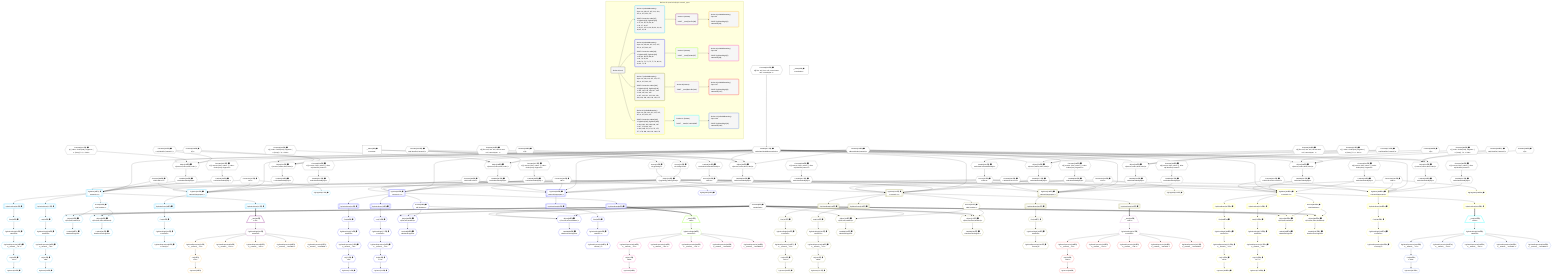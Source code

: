 %%{init: {'themeVariables': { 'fontSize': '12px'}}}%%
graph TD
    classDef path fill:#eee,stroke:#000,color:#000
    classDef plan fill:#fff,stroke-width:1px,color:#000
    classDef itemplan fill:#fff,stroke-width:2px,color:#000
    classDef unbatchedplan fill:#dff,stroke-width:1px,color:#000
    classDef sideeffectplan fill:#fcc,stroke-width:2px,color:#000
    classDef bucket fill:#f6f6f6,color:#000,stroke-width:2px,text-align:left


    %% plan dependencies
    Object215{{"Object[215∈0] ➊<br />ᐸ{reverse,orders,alias,codec}ᐳ"}}:::plan
    Lambda207{{"Lambda[207∈0] ➊<br />ᐸcalculateShouldReverseOrderᐳ"}}:::plan
    Constant212{{"Constant[212∈0] ➊<br />ᐸ[ { codec: Codec(int4), fragment: { n: [Array], f: 0, c: 266ᐳ"}}:::plan
    Constant213{{"Constant[213∈0] ➊<br />ᐸsql.identifier(”network”)ᐳ"}}:::plan
    Constant214{{"Constant[214∈0] ➊<br />ᐸRecordCodec(network)ᐳ"}}:::plan
    Lambda207 & Constant212 & Constant213 & Constant214 --> Object215
    Object231{{"Object[231∈0] ➊<br />ᐸ{reverse,orders,alias,codec}ᐳ"}}:::plan
    Constant228{{"Constant[228∈0] ➊<br />ᐸ[]ᐳ"}}:::plan
    Lambda207 & Constant228 & Constant213 & Constant214 --> Object231
    Object246{{"Object[246∈0] ➊<br />ᐸ{reverse,orders,alias,codec}ᐳ"}}:::plan
    Constant243{{"Constant[243∈0] ➊<br />ᐸ[ { codec: Codec(int4), fragment: { n: [Array], f: 0, c: 266ᐳ"}}:::plan
    Constant244{{"Constant[244∈0] ➊<br />ᐸsql.identifier(”network”)ᐳ"}}:::plan
    Lambda207 & Constant243 & Constant244 & Constant214 --> Object246
    Object261{{"Object[261∈0] ➊<br />ᐸ{reverse,orders,alias,codec}ᐳ"}}:::plan
    Constant258{{"Constant[258∈0] ➊<br />ᐸ[]ᐳ"}}:::plan
    Lambda207 & Constant258 & Constant244 & Constant214 --> Object261
    Object276{{"Object[276∈0] ➊<br />ᐸ{reverse,orders,alias,codec}ᐳ"}}:::plan
    Constant273{{"Constant[273∈0] ➊<br />ᐸ[ { codec: Codec(int4), fragment: { n: [Array], f: 0, c: 266ᐳ"}}:::plan
    Constant274{{"Constant[274∈0] ➊<br />ᐸsql.identifier(”network”)ᐳ"}}:::plan
    Lambda207 & Constant273 & Constant274 & Constant214 --> Object276
    Object291{{"Object[291∈0] ➊<br />ᐸ{reverse,orders,alias,codec}ᐳ"}}:::plan
    Constant288{{"Constant[288∈0] ➊<br />ᐸ[]ᐳ"}}:::plan
    Lambda207 & Constant288 & Constant274 & Constant214 --> Object291
    Object306{{"Object[306∈0] ➊<br />ᐸ{reverse,orders,alias,codec}ᐳ"}}:::plan
    Constant303{{"Constant[303∈0] ➊<br />ᐸ[ { codec: Codec(int4), fragment: { n: [Array], f: 0, c: 266ᐳ"}}:::plan
    Constant304{{"Constant[304∈0] ➊<br />ᐸsql.identifier(”network”)ᐳ"}}:::plan
    Lambda207 & Constant303 & Constant304 & Constant214 --> Object306
    Object321{{"Object[321∈0] ➊<br />ᐸ{reverse,orders,alias,codec}ᐳ"}}:::plan
    Constant318{{"Constant[318∈0] ➊<br />ᐸ[]ᐳ"}}:::plan
    Lambda207 & Constant318 & Constant304 & Constant214 --> Object321
    Object14{{"Object[14∈0] ➊<br />ᐸ{pgSettings,withPgClient}ᐳ"}}:::plan
    Access12{{"Access[12∈0] ➊<br />ᐸ2.pgSettingsᐳ"}}:::plan
    Access13{{"Access[13∈0] ➊<br />ᐸ2.withPgClientᐳ"}}:::plan
    Access12 & Access13 --> Object14
    __Value2["__Value[2∈0] ➊<br />ᐸcontextᐳ"]:::plan
    __Value2 --> Access12
    __Value2 --> Access13
    Constant332{{"Constant[332∈0] ➊<br />ᐸ§{ first: null, last: null, cursorLower: null, cursorUpper: ᐳ"}}:::plan
    Constant332 --> Lambda207
    Lambda210{{"Lambda[210∈0] ➊<br />ᐸcalculateLimitAndOffsetSQLᐳ"}}:::plan
    Constant333{{"Constant[333∈0] ➊<br />ᐸ§{ first: null, last: null, cursorLower: null, cursorUpper: ᐳ"}}:::plan
    Constant333 --> Lambda210
    Access211{{"Access[211∈0] ➊<br />ᐸ210.0ᐳ"}}:::plan
    Lambda210 --> Access211
    Lambda216{{"Lambda[216∈0] ➊<br />ᐸcalculateOrderBySQLᐳ"}}:::plan
    Object215 --> Lambda216
    Lambda222{{"Lambda[222∈0] ➊<br />ᐸcalculateOrderBySQLᐳ"}}:::plan
    Constant335{{"Constant[335∈0] ➊<br />ᐸ§{ reverse: false, orders: [ { codec: Codec(int4), fragment:ᐳ"}}:::plan
    Constant335 --> Lambda222
    Lambda226{{"Lambda[226∈0] ➊<br />ᐸcalculateLimitAndOffsetSQLᐳ"}}:::plan
    Constant334{{"Constant[334∈0] ➊<br />ᐸ§{ first: null, last: null, cursorLower: null, cursorUpper: ᐳ"}}:::plan
    Constant334 --> Lambda226
    Access227{{"Access[227∈0] ➊<br />ᐸ226.0ᐳ"}}:::plan
    Lambda226 --> Access227
    Lambda232{{"Lambda[232∈0] ➊<br />ᐸcalculateOrderBySQLᐳ"}}:::plan
    Object231 --> Lambda232
    Lambda237{{"Lambda[237∈0] ➊<br />ᐸcalculateOrderBySQLᐳ"}}:::plan
    Constant336{{"Constant[336∈0] ➊<br />ᐸ§{ reverse: false, orders: [], alias: sql.identifier(”networᐳ"}}:::plan
    Constant336 --> Lambda237
    Lambda247{{"Lambda[247∈0] ➊<br />ᐸcalculateOrderBySQLᐳ"}}:::plan
    Object246 --> Lambda247
    Lambda252{{"Lambda[252∈0] ➊<br />ᐸcalculateOrderBySQLᐳ"}}:::plan
    Constant337{{"Constant[337∈0] ➊<br />ᐸ§{ reverse: false, orders: [ { codec: Codec(int4), fragment:ᐳ"}}:::plan
    Constant337 --> Lambda252
    Lambda262{{"Lambda[262∈0] ➊<br />ᐸcalculateOrderBySQLᐳ"}}:::plan
    Object261 --> Lambda262
    Lambda267{{"Lambda[267∈0] ➊<br />ᐸcalculateOrderBySQLᐳ"}}:::plan
    Constant338{{"Constant[338∈0] ➊<br />ᐸ§{ reverse: false, orders: [], alias: sql.identifier(”networᐳ"}}:::plan
    Constant338 --> Lambda267
    Lambda277{{"Lambda[277∈0] ➊<br />ᐸcalculateOrderBySQLᐳ"}}:::plan
    Object276 --> Lambda277
    Lambda282{{"Lambda[282∈0] ➊<br />ᐸcalculateOrderBySQLᐳ"}}:::plan
    Constant339{{"Constant[339∈0] ➊<br />ᐸ§{ reverse: false, orders: [ { codec: Codec(int4), fragment:ᐳ"}}:::plan
    Constant339 --> Lambda282
    Lambda292{{"Lambda[292∈0] ➊<br />ᐸcalculateOrderBySQLᐳ"}}:::plan
    Object291 --> Lambda292
    Lambda297{{"Lambda[297∈0] ➊<br />ᐸcalculateOrderBySQLᐳ"}}:::plan
    Constant340{{"Constant[340∈0] ➊<br />ᐸ§{ reverse: false, orders: [], alias: sql.identifier(”networᐳ"}}:::plan
    Constant340 --> Lambda297
    Lambda307{{"Lambda[307∈0] ➊<br />ᐸcalculateOrderBySQLᐳ"}}:::plan
    Object306 --> Lambda307
    Lambda312{{"Lambda[312∈0] ➊<br />ᐸcalculateOrderBySQLᐳ"}}:::plan
    Constant341{{"Constant[341∈0] ➊<br />ᐸ§{ reverse: false, orders: [ { codec: Codec(int4), fragment:ᐳ"}}:::plan
    Constant341 --> Lambda312
    Lambda322{{"Lambda[322∈0] ➊<br />ᐸcalculateOrderBySQLᐳ"}}:::plan
    Object321 --> Lambda322
    Lambda327{{"Lambda[327∈0] ➊<br />ᐸcalculateOrderBySQLᐳ"}}:::plan
    Constant342{{"Constant[342∈0] ➊<br />ᐸ§{ reverse: false, orders: [], alias: sql.identifier(”networᐳ"}}:::plan
    Constant342 --> Lambda327
    __Value4["__Value[4∈0] ➊<br />ᐸrootValueᐳ"]:::plan
    Constant6{{"Constant[6∈0] ➊<br />ᐸundefinedᐳ"}}:::plan
    Connection15{{"Connection[15∈0] ➊<br />ᐸ11ᐳ"}}:::plan
    Connection64{{"Connection[64∈0] ➊<br />ᐸ62ᐳ"}}:::plan
    Connection113{{"Connection[113∈0] ➊<br />ᐸ111ᐳ"}}:::plan
    Connection162{{"Connection[162∈0] ➊<br />ᐸ160ᐳ"}}:::plan
    Constant328{{"Constant[328∈0] ➊<br />ᐸ'192.168.0.0'ᐳ"}}:::plan
    Constant329{{"Constant[329∈0] ➊<br />ᐸ'192.168.0.0/16'ᐳ"}}:::plan
    Constant330{{"Constant[330∈0] ➊<br />ᐸ'08:00:2b:01:02:03'ᐳ"}}:::plan
    Constant331{{"Constant[331∈0] ➊<br />ᐸ'08:00:2b:01:02:03:04:05'ᐳ"}}:::plan
    PgSelect16[["PgSelect[16∈1] ➊<br />ᐸnetwork+1ᐳ"]]:::plan
    Object14 & Constant328 & Connection15 & Lambda207 & Access211 & Lambda216 & Lambda222 --> PgSelect16
    PgSelect41[["PgSelect[41∈1] ➊<br />ᐸnetwork(aggregate)ᐳ"]]:::plan
    Object14 & Constant328 & Connection15 & Lambda207 & Access227 & Lambda232 & Lambda237 --> PgSelect41
    Object39{{"Object[39∈1] ➊<br />ᐸ{first,last,offset,hasMore}ᐳ"}}:::plan
    Access34{{"Access[34∈1] ➊<br />ᐸ16.hasMoreᐳ"}}:::plan
    Constant6 & Constant6 & Constant6 & Access34 --> Object39
    Object35{{"Object[35∈1] ➊<br />ᐸ{first,last,hasMore}ᐳ"}}:::plan
    Constant6 & Constant6 & Access34 --> Object35
    PgPageInfo17{{"PgPageInfo[17∈1] ➊"}}:::plan
    Connection15 --> PgPageInfo17
    First19{{"First[19∈1] ➊"}}:::plan
    PgSelectRows20[["PgSelectRows[20∈1] ➊"]]:::plan
    PgSelectRows20 --> First19
    PgSelect16 --> PgSelectRows20
    PgSelectSingle21{{"PgSelectSingle[21∈1] ➊<br />ᐸnetworkᐳ"}}:::plan
    First19 --> PgSelectSingle21
    PgCursor22{{"PgCursor[22∈1] ➊"}}:::plan
    List24{{"List[24∈1] ➊<br />ᐸ23ᐳ"}}:::plan
    List24 --> PgCursor22
    PgClassExpression23{{"PgClassExpression[23∈1] ➊<br />ᐸ__network__.”id”ᐳ"}}:::plan
    PgSelectSingle21 --> PgClassExpression23
    PgClassExpression23 --> List24
    Last26{{"Last[26∈1] ➊"}}:::plan
    PgSelectRows27[["PgSelectRows[27∈1] ➊"]]:::plan
    PgSelectRows27 --> Last26
    PgSelect16 --> PgSelectRows27
    PgSelectSingle28{{"PgSelectSingle[28∈1] ➊<br />ᐸnetworkᐳ"}}:::plan
    Last26 --> PgSelectSingle28
    PgCursor29{{"PgCursor[29∈1] ➊"}}:::plan
    List31{{"List[31∈1] ➊<br />ᐸ30ᐳ"}}:::plan
    List31 --> PgCursor29
    PgClassExpression30{{"PgClassExpression[30∈1] ➊<br />ᐸ__network__.”id”ᐳ"}}:::plan
    PgSelectSingle28 --> PgClassExpression30
    PgClassExpression30 --> List31
    PgSelect16 --> Access34
    Lambda36{{"Lambda[36∈1] ➊<br />ᐸhasNextPageCbᐳ"}}:::plan
    Object35 --> Lambda36
    Lambda40{{"Lambda[40∈1] ➊<br />ᐸhasPreviousPageCbᐳ"}}:::plan
    Object39 --> Lambda40
    First42{{"First[42∈1] ➊"}}:::plan
    PgSelectRows43[["PgSelectRows[43∈1] ➊"]]:::plan
    PgSelectRows43 --> First42
    PgSelect41 --> PgSelectRows43
    PgSelectSingle44{{"PgSelectSingle[44∈1] ➊<br />ᐸnetworkᐳ"}}:::plan
    First42 --> PgSelectSingle44
    PgClassExpression45{{"PgClassExpression[45∈1] ➊<br />ᐸcount(*)ᐳ"}}:::plan
    PgSelectSingle44 --> PgClassExpression45
    PgSelectRows47[["PgSelectRows[47∈1] ➊"]]:::plan
    PgSelect16 --> PgSelectRows47
    __Item48[/"__Item[48∈2]<br />ᐸ47ᐳ"\]:::itemplan
    PgSelectRows47 ==> __Item48
    PgSelectSingle49{{"PgSelectSingle[49∈2]<br />ᐸnetworkᐳ"}}:::plan
    __Item48 --> PgSelectSingle49
    PgCursor50{{"PgCursor[50∈3]"}}:::plan
    List52{{"List[52∈3]<br />ᐸ51ᐳ"}}:::plan
    List52 --> PgCursor50
    PgClassExpression51{{"PgClassExpression[51∈3]<br />ᐸ__network__.”id”ᐳ"}}:::plan
    PgSelectSingle49 --> PgClassExpression51
    PgClassExpression51 --> List52
    PgClassExpression54{{"PgClassExpression[54∈3]<br />ᐸ__network__.”inet”ᐳ"}}:::plan
    PgSelectSingle49 --> PgClassExpression54
    PgClassExpression55{{"PgClassExpression[55∈3]<br />ᐸ__network__.”cidr”ᐳ"}}:::plan
    PgSelectSingle49 --> PgClassExpression55
    PgClassExpression56{{"PgClassExpression[56∈3]<br />ᐸ__network__.”macaddr”ᐳ"}}:::plan
    PgSelectSingle49 --> PgClassExpression56
    PgClassExpression57{{"PgClassExpression[57∈3]<br />ᐸ__network__.”macaddr8”ᐳ"}}:::plan
    PgSelectSingle49 --> PgClassExpression57
    PgSelect65[["PgSelect[65∈4] ➊<br />ᐸnetwork+1ᐳ"]]:::plan
    Object14 & Constant329 & Connection64 & Lambda207 & Access211 & Lambda247 & Lambda252 --> PgSelect65
    PgSelect90[["PgSelect[90∈4] ➊<br />ᐸnetwork(aggregate)ᐳ"]]:::plan
    Object14 & Constant329 & Connection64 & Lambda207 & Access227 & Lambda262 & Lambda267 --> PgSelect90
    Object88{{"Object[88∈4] ➊<br />ᐸ{first,last,offset,hasMore}ᐳ"}}:::plan
    Access83{{"Access[83∈4] ➊<br />ᐸ65.hasMoreᐳ"}}:::plan
    Constant6 & Constant6 & Constant6 & Access83 --> Object88
    Object84{{"Object[84∈4] ➊<br />ᐸ{first,last,hasMore}ᐳ"}}:::plan
    Constant6 & Constant6 & Access83 --> Object84
    PgPageInfo66{{"PgPageInfo[66∈4] ➊"}}:::plan
    Connection64 --> PgPageInfo66
    First68{{"First[68∈4] ➊"}}:::plan
    PgSelectRows69[["PgSelectRows[69∈4] ➊"]]:::plan
    PgSelectRows69 --> First68
    PgSelect65 --> PgSelectRows69
    PgSelectSingle70{{"PgSelectSingle[70∈4] ➊<br />ᐸnetworkᐳ"}}:::plan
    First68 --> PgSelectSingle70
    PgCursor71{{"PgCursor[71∈4] ➊"}}:::plan
    List73{{"List[73∈4] ➊<br />ᐸ72ᐳ"}}:::plan
    List73 --> PgCursor71
    PgClassExpression72{{"PgClassExpression[72∈4] ➊<br />ᐸ__network__.”id”ᐳ"}}:::plan
    PgSelectSingle70 --> PgClassExpression72
    PgClassExpression72 --> List73
    Last75{{"Last[75∈4] ➊"}}:::plan
    PgSelectRows76[["PgSelectRows[76∈4] ➊"]]:::plan
    PgSelectRows76 --> Last75
    PgSelect65 --> PgSelectRows76
    PgSelectSingle77{{"PgSelectSingle[77∈4] ➊<br />ᐸnetworkᐳ"}}:::plan
    Last75 --> PgSelectSingle77
    PgCursor78{{"PgCursor[78∈4] ➊"}}:::plan
    List80{{"List[80∈4] ➊<br />ᐸ79ᐳ"}}:::plan
    List80 --> PgCursor78
    PgClassExpression79{{"PgClassExpression[79∈4] ➊<br />ᐸ__network__.”id”ᐳ"}}:::plan
    PgSelectSingle77 --> PgClassExpression79
    PgClassExpression79 --> List80
    PgSelect65 --> Access83
    Lambda85{{"Lambda[85∈4] ➊<br />ᐸhasNextPageCbᐳ"}}:::plan
    Object84 --> Lambda85
    Lambda89{{"Lambda[89∈4] ➊<br />ᐸhasPreviousPageCbᐳ"}}:::plan
    Object88 --> Lambda89
    First91{{"First[91∈4] ➊"}}:::plan
    PgSelectRows92[["PgSelectRows[92∈4] ➊"]]:::plan
    PgSelectRows92 --> First91
    PgSelect90 --> PgSelectRows92
    PgSelectSingle93{{"PgSelectSingle[93∈4] ➊<br />ᐸnetworkᐳ"}}:::plan
    First91 --> PgSelectSingle93
    PgClassExpression94{{"PgClassExpression[94∈4] ➊<br />ᐸcount(*)ᐳ"}}:::plan
    PgSelectSingle93 --> PgClassExpression94
    PgSelectRows96[["PgSelectRows[96∈4] ➊"]]:::plan
    PgSelect65 --> PgSelectRows96
    __Item97[/"__Item[97∈5]<br />ᐸ96ᐳ"\]:::itemplan
    PgSelectRows96 ==> __Item97
    PgSelectSingle98{{"PgSelectSingle[98∈5]<br />ᐸnetworkᐳ"}}:::plan
    __Item97 --> PgSelectSingle98
    PgCursor99{{"PgCursor[99∈6]"}}:::plan
    List101{{"List[101∈6]<br />ᐸ100ᐳ"}}:::plan
    List101 --> PgCursor99
    PgClassExpression100{{"PgClassExpression[100∈6]<br />ᐸ__network__.”id”ᐳ"}}:::plan
    PgSelectSingle98 --> PgClassExpression100
    PgClassExpression100 --> List101
    PgClassExpression103{{"PgClassExpression[103∈6]<br />ᐸ__network__.”inet”ᐳ"}}:::plan
    PgSelectSingle98 --> PgClassExpression103
    PgClassExpression104{{"PgClassExpression[104∈6]<br />ᐸ__network__.”cidr”ᐳ"}}:::plan
    PgSelectSingle98 --> PgClassExpression104
    PgClassExpression105{{"PgClassExpression[105∈6]<br />ᐸ__network__.”macaddr”ᐳ"}}:::plan
    PgSelectSingle98 --> PgClassExpression105
    PgClassExpression106{{"PgClassExpression[106∈6]<br />ᐸ__network__.”macaddr8”ᐳ"}}:::plan
    PgSelectSingle98 --> PgClassExpression106
    PgSelect114[["PgSelect[114∈7] ➊<br />ᐸnetwork+1ᐳ"]]:::plan
    Object14 & Constant330 & Connection113 & Lambda207 & Access211 & Lambda277 & Lambda282 --> PgSelect114
    PgSelect139[["PgSelect[139∈7] ➊<br />ᐸnetwork(aggregate)ᐳ"]]:::plan
    Object14 & Constant330 & Connection113 & Lambda207 & Access227 & Lambda292 & Lambda297 --> PgSelect139
    Object137{{"Object[137∈7] ➊<br />ᐸ{first,last,offset,hasMore}ᐳ"}}:::plan
    Access132{{"Access[132∈7] ➊<br />ᐸ114.hasMoreᐳ"}}:::plan
    Constant6 & Constant6 & Constant6 & Access132 --> Object137
    Object133{{"Object[133∈7] ➊<br />ᐸ{first,last,hasMore}ᐳ"}}:::plan
    Constant6 & Constant6 & Access132 --> Object133
    PgPageInfo115{{"PgPageInfo[115∈7] ➊"}}:::plan
    Connection113 --> PgPageInfo115
    First117{{"First[117∈7] ➊"}}:::plan
    PgSelectRows118[["PgSelectRows[118∈7] ➊"]]:::plan
    PgSelectRows118 --> First117
    PgSelect114 --> PgSelectRows118
    PgSelectSingle119{{"PgSelectSingle[119∈7] ➊<br />ᐸnetworkᐳ"}}:::plan
    First117 --> PgSelectSingle119
    PgCursor120{{"PgCursor[120∈7] ➊"}}:::plan
    List122{{"List[122∈7] ➊<br />ᐸ121ᐳ"}}:::plan
    List122 --> PgCursor120
    PgClassExpression121{{"PgClassExpression[121∈7] ➊<br />ᐸ__network__.”id”ᐳ"}}:::plan
    PgSelectSingle119 --> PgClassExpression121
    PgClassExpression121 --> List122
    Last124{{"Last[124∈7] ➊"}}:::plan
    PgSelectRows125[["PgSelectRows[125∈7] ➊"]]:::plan
    PgSelectRows125 --> Last124
    PgSelect114 --> PgSelectRows125
    PgSelectSingle126{{"PgSelectSingle[126∈7] ➊<br />ᐸnetworkᐳ"}}:::plan
    Last124 --> PgSelectSingle126
    PgCursor127{{"PgCursor[127∈7] ➊"}}:::plan
    List129{{"List[129∈7] ➊<br />ᐸ128ᐳ"}}:::plan
    List129 --> PgCursor127
    PgClassExpression128{{"PgClassExpression[128∈7] ➊<br />ᐸ__network__.”id”ᐳ"}}:::plan
    PgSelectSingle126 --> PgClassExpression128
    PgClassExpression128 --> List129
    PgSelect114 --> Access132
    Lambda134{{"Lambda[134∈7] ➊<br />ᐸhasNextPageCbᐳ"}}:::plan
    Object133 --> Lambda134
    Lambda138{{"Lambda[138∈7] ➊<br />ᐸhasPreviousPageCbᐳ"}}:::plan
    Object137 --> Lambda138
    First140{{"First[140∈7] ➊"}}:::plan
    PgSelectRows141[["PgSelectRows[141∈7] ➊"]]:::plan
    PgSelectRows141 --> First140
    PgSelect139 --> PgSelectRows141
    PgSelectSingle142{{"PgSelectSingle[142∈7] ➊<br />ᐸnetworkᐳ"}}:::plan
    First140 --> PgSelectSingle142
    PgClassExpression143{{"PgClassExpression[143∈7] ➊<br />ᐸcount(*)ᐳ"}}:::plan
    PgSelectSingle142 --> PgClassExpression143
    PgSelectRows145[["PgSelectRows[145∈7] ➊"]]:::plan
    PgSelect114 --> PgSelectRows145
    __Item146[/"__Item[146∈8]<br />ᐸ145ᐳ"\]:::itemplan
    PgSelectRows145 ==> __Item146
    PgSelectSingle147{{"PgSelectSingle[147∈8]<br />ᐸnetworkᐳ"}}:::plan
    __Item146 --> PgSelectSingle147
    PgCursor148{{"PgCursor[148∈9]"}}:::plan
    List150{{"List[150∈9]<br />ᐸ149ᐳ"}}:::plan
    List150 --> PgCursor148
    PgClassExpression149{{"PgClassExpression[149∈9]<br />ᐸ__network__.”id”ᐳ"}}:::plan
    PgSelectSingle147 --> PgClassExpression149
    PgClassExpression149 --> List150
    PgClassExpression152{{"PgClassExpression[152∈9]<br />ᐸ__network__.”inet”ᐳ"}}:::plan
    PgSelectSingle147 --> PgClassExpression152
    PgClassExpression153{{"PgClassExpression[153∈9]<br />ᐸ__network__.”cidr”ᐳ"}}:::plan
    PgSelectSingle147 --> PgClassExpression153
    PgClassExpression154{{"PgClassExpression[154∈9]<br />ᐸ__network__.”macaddr”ᐳ"}}:::plan
    PgSelectSingle147 --> PgClassExpression154
    PgClassExpression155{{"PgClassExpression[155∈9]<br />ᐸ__network__.”macaddr8”ᐳ"}}:::plan
    PgSelectSingle147 --> PgClassExpression155
    PgSelect163[["PgSelect[163∈10] ➊<br />ᐸnetwork+1ᐳ"]]:::plan
    Object14 & Constant331 & Connection162 & Lambda207 & Access211 & Lambda307 & Lambda312 --> PgSelect163
    PgSelect188[["PgSelect[188∈10] ➊<br />ᐸnetwork(aggregate)ᐳ"]]:::plan
    Object14 & Constant331 & Connection162 & Lambda207 & Access227 & Lambda322 & Lambda327 --> PgSelect188
    Object186{{"Object[186∈10] ➊<br />ᐸ{first,last,offset,hasMore}ᐳ"}}:::plan
    Access181{{"Access[181∈10] ➊<br />ᐸ163.hasMoreᐳ"}}:::plan
    Constant6 & Constant6 & Constant6 & Access181 --> Object186
    Object182{{"Object[182∈10] ➊<br />ᐸ{first,last,hasMore}ᐳ"}}:::plan
    Constant6 & Constant6 & Access181 --> Object182
    PgPageInfo164{{"PgPageInfo[164∈10] ➊"}}:::plan
    Connection162 --> PgPageInfo164
    First166{{"First[166∈10] ➊"}}:::plan
    PgSelectRows167[["PgSelectRows[167∈10] ➊"]]:::plan
    PgSelectRows167 --> First166
    PgSelect163 --> PgSelectRows167
    PgSelectSingle168{{"PgSelectSingle[168∈10] ➊<br />ᐸnetworkᐳ"}}:::plan
    First166 --> PgSelectSingle168
    PgCursor169{{"PgCursor[169∈10] ➊"}}:::plan
    List171{{"List[171∈10] ➊<br />ᐸ170ᐳ"}}:::plan
    List171 --> PgCursor169
    PgClassExpression170{{"PgClassExpression[170∈10] ➊<br />ᐸ__network__.”id”ᐳ"}}:::plan
    PgSelectSingle168 --> PgClassExpression170
    PgClassExpression170 --> List171
    Last173{{"Last[173∈10] ➊"}}:::plan
    PgSelectRows174[["PgSelectRows[174∈10] ➊"]]:::plan
    PgSelectRows174 --> Last173
    PgSelect163 --> PgSelectRows174
    PgSelectSingle175{{"PgSelectSingle[175∈10] ➊<br />ᐸnetworkᐳ"}}:::plan
    Last173 --> PgSelectSingle175
    PgCursor176{{"PgCursor[176∈10] ➊"}}:::plan
    List178{{"List[178∈10] ➊<br />ᐸ177ᐳ"}}:::plan
    List178 --> PgCursor176
    PgClassExpression177{{"PgClassExpression[177∈10] ➊<br />ᐸ__network__.”id”ᐳ"}}:::plan
    PgSelectSingle175 --> PgClassExpression177
    PgClassExpression177 --> List178
    PgSelect163 --> Access181
    Lambda183{{"Lambda[183∈10] ➊<br />ᐸhasNextPageCbᐳ"}}:::plan
    Object182 --> Lambda183
    Lambda187{{"Lambda[187∈10] ➊<br />ᐸhasPreviousPageCbᐳ"}}:::plan
    Object186 --> Lambda187
    First189{{"First[189∈10] ➊"}}:::plan
    PgSelectRows190[["PgSelectRows[190∈10] ➊"]]:::plan
    PgSelectRows190 --> First189
    PgSelect188 --> PgSelectRows190
    PgSelectSingle191{{"PgSelectSingle[191∈10] ➊<br />ᐸnetworkᐳ"}}:::plan
    First189 --> PgSelectSingle191
    PgClassExpression192{{"PgClassExpression[192∈10] ➊<br />ᐸcount(*)ᐳ"}}:::plan
    PgSelectSingle191 --> PgClassExpression192
    PgSelectRows194[["PgSelectRows[194∈10] ➊"]]:::plan
    PgSelect163 --> PgSelectRows194
    __Item195[/"__Item[195∈11]<br />ᐸ194ᐳ"\]:::itemplan
    PgSelectRows194 ==> __Item195
    PgSelectSingle196{{"PgSelectSingle[196∈11]<br />ᐸnetworkᐳ"}}:::plan
    __Item195 --> PgSelectSingle196
    PgCursor197{{"PgCursor[197∈12]"}}:::plan
    List199{{"List[199∈12]<br />ᐸ198ᐳ"}}:::plan
    List199 --> PgCursor197
    PgClassExpression198{{"PgClassExpression[198∈12]<br />ᐸ__network__.”id”ᐳ"}}:::plan
    PgSelectSingle196 --> PgClassExpression198
    PgClassExpression198 --> List199
    PgClassExpression201{{"PgClassExpression[201∈12]<br />ᐸ__network__.”inet”ᐳ"}}:::plan
    PgSelectSingle196 --> PgClassExpression201
    PgClassExpression202{{"PgClassExpression[202∈12]<br />ᐸ__network__.”cidr”ᐳ"}}:::plan
    PgSelectSingle196 --> PgClassExpression202
    PgClassExpression203{{"PgClassExpression[203∈12]<br />ᐸ__network__.”macaddr”ᐳ"}}:::plan
    PgSelectSingle196 --> PgClassExpression203
    PgClassExpression204{{"PgClassExpression[204∈12]<br />ᐸ__network__.”macaddr8”ᐳ"}}:::plan
    PgSelectSingle196 --> PgClassExpression204

    %% define steps

    subgraph "Buckets for queries/v4/pg11.network_types"
    Bucket0("Bucket 0 (root)"):::bucket
    classDef bucket0 stroke:#696969
    class Bucket0,__Value2,__Value4,Constant6,Access12,Access13,Object14,Connection15,Connection64,Connection113,Connection162,Lambda207,Lambda210,Access211,Constant212,Constant213,Constant214,Object215,Lambda216,Lambda222,Lambda226,Access227,Constant228,Object231,Lambda232,Lambda237,Constant243,Constant244,Object246,Lambda247,Lambda252,Constant258,Object261,Lambda262,Lambda267,Constant273,Constant274,Object276,Lambda277,Lambda282,Constant288,Object291,Lambda292,Lambda297,Constant303,Constant304,Object306,Lambda307,Lambda312,Constant318,Object321,Lambda322,Lambda327,Constant328,Constant329,Constant330,Constant331,Constant332,Constant333,Constant334,Constant335,Constant336,Constant337,Constant338,Constant339,Constant340,Constant341,Constant342 bucket0
    Bucket1("Bucket 1 (nullableBoundary)<br />Deps: 14, 328, 15, 207, 211, 216, 222, 6, 227, 232, 237<br /><br />ROOT Connectionᐸ11ᐳ[15]<br />1: PgSelect[16], PgSelect[41]<br />ᐳ: 17, 34, 35, 36, 39, 40<br />2: 20, 27, 43, 47<br />ᐳ: 19, 21, 23, 24, 26, 28, 30, 31, 42, 44, 45, 22, 29"):::bucket
    classDef bucket1 stroke:#00bfff
    class Bucket1,PgSelect16,PgPageInfo17,First19,PgSelectRows20,PgSelectSingle21,PgCursor22,PgClassExpression23,List24,Last26,PgSelectRows27,PgSelectSingle28,PgCursor29,PgClassExpression30,List31,Access34,Object35,Lambda36,Object39,Lambda40,PgSelect41,First42,PgSelectRows43,PgSelectSingle44,PgClassExpression45,PgSelectRows47 bucket1
    Bucket2("Bucket 2 (listItem)<br /><br />ROOT __Item{2}ᐸ47ᐳ[48]"):::bucket
    classDef bucket2 stroke:#7f007f
    class Bucket2,__Item48,PgSelectSingle49 bucket2
    Bucket3("Bucket 3 (nullableBoundary)<br />Deps: 49<br /><br />ROOT PgSelectSingle{2}ᐸnetworkᐳ[49]"):::bucket
    classDef bucket3 stroke:#ffa500
    class Bucket3,PgCursor50,PgClassExpression51,List52,PgClassExpression54,PgClassExpression55,PgClassExpression56,PgClassExpression57 bucket3
    Bucket4("Bucket 4 (nullableBoundary)<br />Deps: 14, 329, 64, 207, 211, 247, 252, 6, 227, 262, 267<br /><br />ROOT Connectionᐸ62ᐳ[64]<br />1: PgSelect[65], PgSelect[90]<br />ᐳ: 66, 83, 84, 85, 88, 89<br />2: 69, 76, 92, 96<br />ᐳ: 68, 70, 72, 73, 75, 77, 79, 80, 91, 93, 94, 71, 78"):::bucket
    classDef bucket4 stroke:#0000ff
    class Bucket4,PgSelect65,PgPageInfo66,First68,PgSelectRows69,PgSelectSingle70,PgCursor71,PgClassExpression72,List73,Last75,PgSelectRows76,PgSelectSingle77,PgCursor78,PgClassExpression79,List80,Access83,Object84,Lambda85,Object88,Lambda89,PgSelect90,First91,PgSelectRows92,PgSelectSingle93,PgClassExpression94,PgSelectRows96 bucket4
    Bucket5("Bucket 5 (listItem)<br /><br />ROOT __Item{5}ᐸ96ᐳ[97]"):::bucket
    classDef bucket5 stroke:#7fff00
    class Bucket5,__Item97,PgSelectSingle98 bucket5
    Bucket6("Bucket 6 (nullableBoundary)<br />Deps: 98<br /><br />ROOT PgSelectSingle{5}ᐸnetworkᐳ[98]"):::bucket
    classDef bucket6 stroke:#ff1493
    class Bucket6,PgCursor99,PgClassExpression100,List101,PgClassExpression103,PgClassExpression104,PgClassExpression105,PgClassExpression106 bucket6
    Bucket7("Bucket 7 (nullableBoundary)<br />Deps: 14, 330, 113, 207, 211, 277, 282, 6, 227, 292, 297<br /><br />ROOT Connectionᐸ111ᐳ[113]<br />1: PgSelect[114], PgSelect[139]<br />ᐳ: 115, 132, 133, 134, 137, 138<br />2: 118, 125, 141, 145<br />ᐳ: 117, 119, 121, 122, 124, 126, 128, 129, 140, 142, 143, 120, 127"):::bucket
    classDef bucket7 stroke:#808000
    class Bucket7,PgSelect114,PgPageInfo115,First117,PgSelectRows118,PgSelectSingle119,PgCursor120,PgClassExpression121,List122,Last124,PgSelectRows125,PgSelectSingle126,PgCursor127,PgClassExpression128,List129,Access132,Object133,Lambda134,Object137,Lambda138,PgSelect139,First140,PgSelectRows141,PgSelectSingle142,PgClassExpression143,PgSelectRows145 bucket7
    Bucket8("Bucket 8 (listItem)<br /><br />ROOT __Item{8}ᐸ145ᐳ[146]"):::bucket
    classDef bucket8 stroke:#dda0dd
    class Bucket8,__Item146,PgSelectSingle147 bucket8
    Bucket9("Bucket 9 (nullableBoundary)<br />Deps: 147<br /><br />ROOT PgSelectSingle{8}ᐸnetworkᐳ[147]"):::bucket
    classDef bucket9 stroke:#ff0000
    class Bucket9,PgCursor148,PgClassExpression149,List150,PgClassExpression152,PgClassExpression153,PgClassExpression154,PgClassExpression155 bucket9
    Bucket10("Bucket 10 (nullableBoundary)<br />Deps: 14, 331, 162, 207, 211, 307, 312, 6, 227, 322, 327<br /><br />ROOT Connectionᐸ160ᐳ[162]<br />1: PgSelect[163], PgSelect[188]<br />ᐳ: 164, 181, 182, 183, 186, 187<br />2: 167, 174, 190, 194<br />ᐳ: 166, 168, 170, 171, 173, 175, 177, 178, 189, 191, 192, 169, 176"):::bucket
    classDef bucket10 stroke:#ffff00
    class Bucket10,PgSelect163,PgPageInfo164,First166,PgSelectRows167,PgSelectSingle168,PgCursor169,PgClassExpression170,List171,Last173,PgSelectRows174,PgSelectSingle175,PgCursor176,PgClassExpression177,List178,Access181,Object182,Lambda183,Object186,Lambda187,PgSelect188,First189,PgSelectRows190,PgSelectSingle191,PgClassExpression192,PgSelectRows194 bucket10
    Bucket11("Bucket 11 (listItem)<br /><br />ROOT __Item{11}ᐸ194ᐳ[195]"):::bucket
    classDef bucket11 stroke:#00ffff
    class Bucket11,__Item195,PgSelectSingle196 bucket11
    Bucket12("Bucket 12 (nullableBoundary)<br />Deps: 196<br /><br />ROOT PgSelectSingle{11}ᐸnetworkᐳ[196]"):::bucket
    classDef bucket12 stroke:#4169e1
    class Bucket12,PgCursor197,PgClassExpression198,List199,PgClassExpression201,PgClassExpression202,PgClassExpression203,PgClassExpression204 bucket12
    Bucket0 --> Bucket1 & Bucket4 & Bucket7 & Bucket10
    Bucket1 --> Bucket2
    Bucket2 --> Bucket3
    Bucket4 --> Bucket5
    Bucket5 --> Bucket6
    Bucket7 --> Bucket8
    Bucket8 --> Bucket9
    Bucket10 --> Bucket11
    Bucket11 --> Bucket12
    end